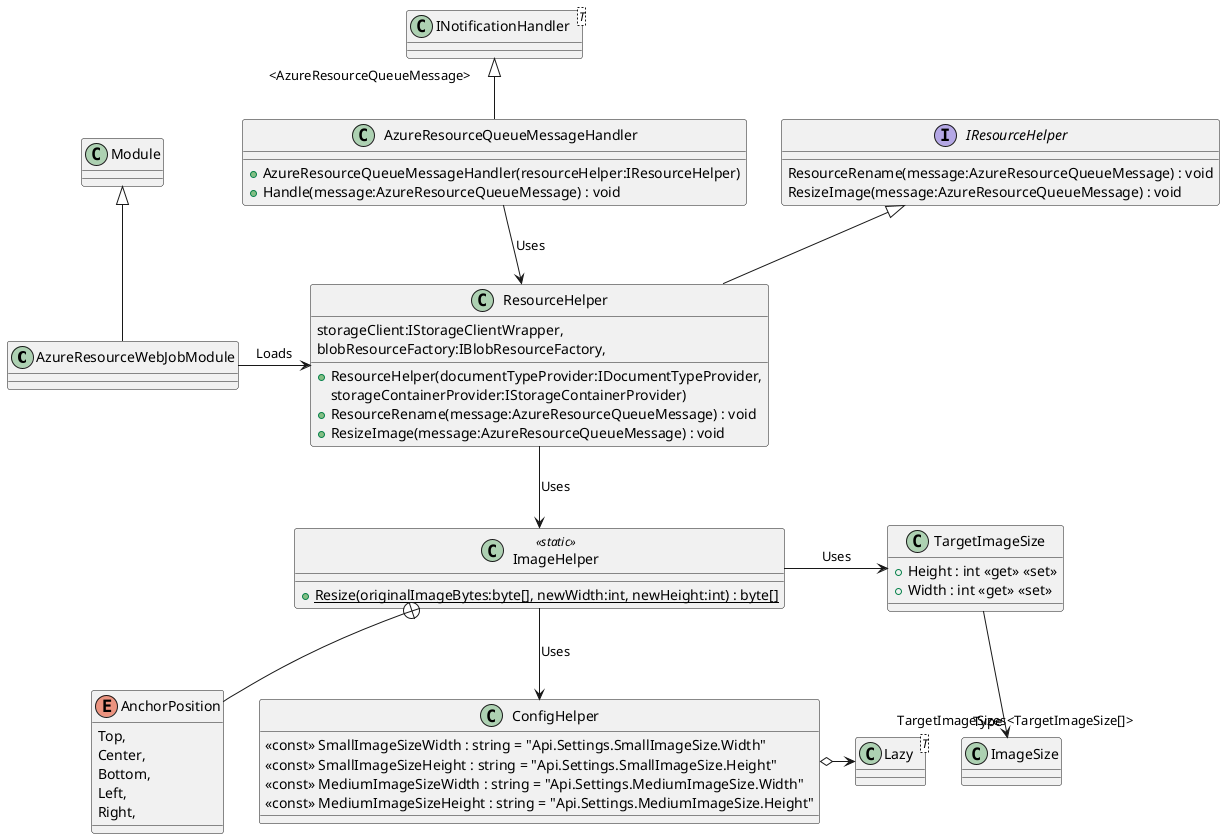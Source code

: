 @startuml
class AzureResourceWebJobModule {
}
Module <|-- AzureResourceWebJobModule
class ConfigHelper {
    <<const>> SmallImageSizeWidth : string = "Api.Settings.SmallImageSize.Width"
    <<const>> SmallImageSizeHeight : string = "Api.Settings.SmallImageSize.Height"
    <<const>> MediumImageSizeWidth : string = "Api.Settings.MediumImageSize.Width"
    <<const>> MediumImageSizeHeight : string = "Api.Settings.MediumImageSize.Height"
}
class "Lazy"<T> {
}
ConfigHelper o-> "TargetImageSizes<TargetImageSize[]>" "Lazy"
class ImageHelper <<static>> {
    + {static} Resize(originalImageBytes:byte[], newWidth:int, newHeight:int) : byte[]
}
enum AnchorPosition {
    Top,
    Center,
    Bottom,
    Left,
    Right,
}
ImageHelper +-- AnchorPosition
interface IResourceHelper {
    ResourceRename(message:AzureResourceQueueMessage) : void
    ResizeImage(message:AzureResourceQueueMessage) : void
}
class ResourceHelper {
    + ResourceHelper(documentTypeProvider:IDocumentTypeProvider, 
    storageClient:IStorageClientWrapper, 
    blobResourceFactory:IBlobResourceFactory, 
    storageContainerProvider:IStorageContainerProvider)
    + ResourceRename(message:AzureResourceQueueMessage) : void
    + ResizeImage(message:AzureResourceQueueMessage) : void
}
IResourceHelper <|-- ResourceHelper
class TargetImageSize {
    + Height : int <<get>> <<set>>
    + Width : int <<get>> <<set>>
}
TargetImageSize --> "Type" ImageSize
class AzureResourceQueueMessageHandler {
    + AzureResourceQueueMessageHandler(resourceHelper:IResourceHelper)
    + Handle(message:AzureResourceQueueMessage) : void
}
class "INotificationHandler"<T> {
}
"INotificationHandler" "<AzureResourceQueueMessage>" <|-- AzureResourceQueueMessageHandler

AzureResourceWebJobModule -> ResourceHelper : Loads
AzureResourceQueueMessageHandler --> ResourceHelper : Uses
ResourceHelper --> ImageHelper : Uses
ImageHelper -> TargetImageSize : Uses
ImageHelper -down-> ConfigHelper : Uses

@enduml

